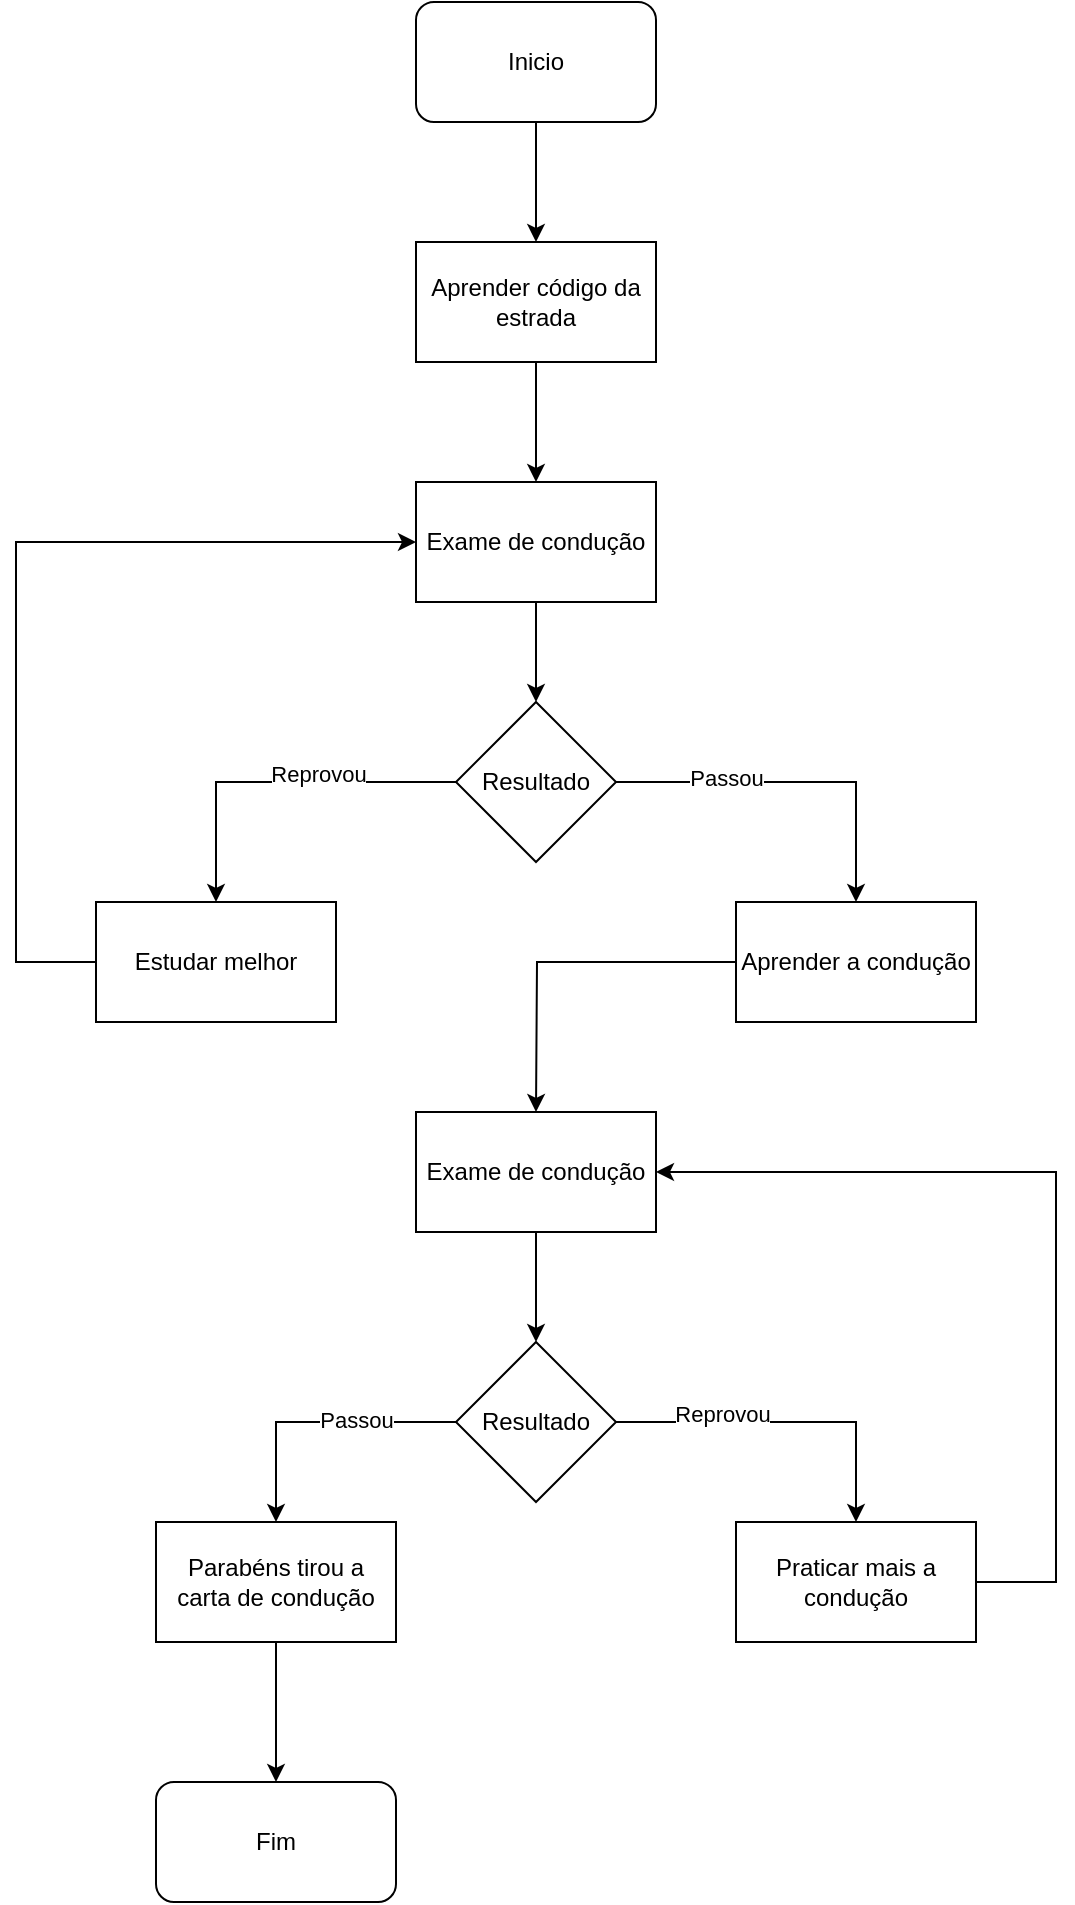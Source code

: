 <mxfile version="24.6.3" type="device">
  <diagram name="Página-1" id="KINBo87TWpfOUl5rChwO">
    <mxGraphModel dx="2074" dy="1178" grid="1" gridSize="10" guides="1" tooltips="1" connect="1" arrows="1" fold="1" page="1" pageScale="1" pageWidth="827" pageHeight="1169" math="0" shadow="0">
      <root>
        <mxCell id="0" />
        <mxCell id="1" parent="0" />
        <mxCell id="DuSQIHQjFHEqa3u9DtBY-8" style="edgeStyle=orthogonalEdgeStyle;rounded=0;orthogonalLoop=1;jettySize=auto;html=1;entryX=0.5;entryY=0;entryDx=0;entryDy=0;" edge="1" parent="1" source="DuSQIHQjFHEqa3u9DtBY-2" target="DuSQIHQjFHEqa3u9DtBY-3">
          <mxGeometry relative="1" as="geometry" />
        </mxCell>
        <mxCell id="DuSQIHQjFHEqa3u9DtBY-2" value="Inicio" style="rounded=1;whiteSpace=wrap;html=1;" vertex="1" parent="1">
          <mxGeometry x="340" y="30" width="120" height="60" as="geometry" />
        </mxCell>
        <mxCell id="DuSQIHQjFHEqa3u9DtBY-9" style="edgeStyle=orthogonalEdgeStyle;rounded=0;orthogonalLoop=1;jettySize=auto;html=1;" edge="1" parent="1" source="DuSQIHQjFHEqa3u9DtBY-3" target="DuSQIHQjFHEqa3u9DtBY-6">
          <mxGeometry relative="1" as="geometry" />
        </mxCell>
        <mxCell id="DuSQIHQjFHEqa3u9DtBY-3" value="Aprender código da estrada" style="rounded=0;whiteSpace=wrap;html=1;" vertex="1" parent="1">
          <mxGeometry x="340" y="150" width="120" height="60" as="geometry" />
        </mxCell>
        <mxCell id="DuSQIHQjFHEqa3u9DtBY-10" style="edgeStyle=orthogonalEdgeStyle;rounded=0;orthogonalLoop=1;jettySize=auto;html=1;entryX=0.5;entryY=0;entryDx=0;entryDy=0;" edge="1" parent="1" source="DuSQIHQjFHEqa3u9DtBY-6" target="DuSQIHQjFHEqa3u9DtBY-7">
          <mxGeometry relative="1" as="geometry" />
        </mxCell>
        <mxCell id="DuSQIHQjFHEqa3u9DtBY-6" value="Exame de condução" style="rounded=0;whiteSpace=wrap;html=1;" vertex="1" parent="1">
          <mxGeometry x="340" y="270" width="120" height="60" as="geometry" />
        </mxCell>
        <mxCell id="DuSQIHQjFHEqa3u9DtBY-13" style="edgeStyle=orthogonalEdgeStyle;rounded=0;orthogonalLoop=1;jettySize=auto;html=1;" edge="1" parent="1" source="DuSQIHQjFHEqa3u9DtBY-7" target="DuSQIHQjFHEqa3u9DtBY-12">
          <mxGeometry relative="1" as="geometry" />
        </mxCell>
        <mxCell id="DuSQIHQjFHEqa3u9DtBY-17" value="Reprovou" style="edgeLabel;html=1;align=center;verticalAlign=middle;resizable=0;points=[];" vertex="1" connectable="0" parent="DuSQIHQjFHEqa3u9DtBY-13">
          <mxGeometry x="-0.233" y="-4" relative="1" as="geometry">
            <mxPoint as="offset" />
          </mxGeometry>
        </mxCell>
        <mxCell id="DuSQIHQjFHEqa3u9DtBY-14" style="edgeStyle=orthogonalEdgeStyle;rounded=0;orthogonalLoop=1;jettySize=auto;html=1;" edge="1" parent="1" source="DuSQIHQjFHEqa3u9DtBY-7" target="DuSQIHQjFHEqa3u9DtBY-11">
          <mxGeometry relative="1" as="geometry" />
        </mxCell>
        <mxCell id="DuSQIHQjFHEqa3u9DtBY-16" value="Passou" style="edgeLabel;html=1;align=center;verticalAlign=middle;resizable=0;points=[];" vertex="1" connectable="0" parent="DuSQIHQjFHEqa3u9DtBY-14">
          <mxGeometry x="-0.389" y="2" relative="1" as="geometry">
            <mxPoint as="offset" />
          </mxGeometry>
        </mxCell>
        <mxCell id="DuSQIHQjFHEqa3u9DtBY-7" value="Resultado" style="rhombus;whiteSpace=wrap;html=1;" vertex="1" parent="1">
          <mxGeometry x="360" y="380" width="80" height="80" as="geometry" />
        </mxCell>
        <mxCell id="DuSQIHQjFHEqa3u9DtBY-20" style="edgeStyle=orthogonalEdgeStyle;rounded=0;orthogonalLoop=1;jettySize=auto;html=1;entryX=0.5;entryY=0;entryDx=0;entryDy=0;" edge="1" parent="1" source="DuSQIHQjFHEqa3u9DtBY-11">
          <mxGeometry relative="1" as="geometry">
            <mxPoint x="400" y="585" as="targetPoint" />
          </mxGeometry>
        </mxCell>
        <mxCell id="DuSQIHQjFHEqa3u9DtBY-11" value="Aprender a condução" style="rounded=0;whiteSpace=wrap;html=1;" vertex="1" parent="1">
          <mxGeometry x="500" y="480" width="120" height="60" as="geometry" />
        </mxCell>
        <mxCell id="DuSQIHQjFHEqa3u9DtBY-15" style="edgeStyle=orthogonalEdgeStyle;rounded=0;orthogonalLoop=1;jettySize=auto;html=1;entryX=0;entryY=0.5;entryDx=0;entryDy=0;" edge="1" parent="1" source="DuSQIHQjFHEqa3u9DtBY-12" target="DuSQIHQjFHEqa3u9DtBY-6">
          <mxGeometry relative="1" as="geometry">
            <Array as="points">
              <mxPoint x="140" y="510" />
              <mxPoint x="140" y="300" />
            </Array>
          </mxGeometry>
        </mxCell>
        <mxCell id="DuSQIHQjFHEqa3u9DtBY-12" value="Estudar melhor" style="rounded=0;whiteSpace=wrap;html=1;" vertex="1" parent="1">
          <mxGeometry x="180" y="480" width="120" height="60" as="geometry" />
        </mxCell>
        <mxCell id="DuSQIHQjFHEqa3u9DtBY-23" style="edgeStyle=orthogonalEdgeStyle;rounded=0;orthogonalLoop=1;jettySize=auto;html=1;" edge="1" parent="1" source="DuSQIHQjFHEqa3u9DtBY-21" target="DuSQIHQjFHEqa3u9DtBY-22">
          <mxGeometry relative="1" as="geometry" />
        </mxCell>
        <mxCell id="DuSQIHQjFHEqa3u9DtBY-21" value="Exame de condução" style="rounded=0;whiteSpace=wrap;html=1;" vertex="1" parent="1">
          <mxGeometry x="340" y="585" width="120" height="60" as="geometry" />
        </mxCell>
        <mxCell id="DuSQIHQjFHEqa3u9DtBY-26" style="edgeStyle=orthogonalEdgeStyle;rounded=0;orthogonalLoop=1;jettySize=auto;html=1;entryX=0.5;entryY=0;entryDx=0;entryDy=0;" edge="1" parent="1" source="DuSQIHQjFHEqa3u9DtBY-22" target="DuSQIHQjFHEqa3u9DtBY-24">
          <mxGeometry relative="1" as="geometry" />
        </mxCell>
        <mxCell id="DuSQIHQjFHEqa3u9DtBY-29" value="Reprovou" style="edgeLabel;html=1;align=center;verticalAlign=middle;resizable=0;points=[];" vertex="1" connectable="0" parent="DuSQIHQjFHEqa3u9DtBY-26">
          <mxGeometry x="-0.377" y="4" relative="1" as="geometry">
            <mxPoint as="offset" />
          </mxGeometry>
        </mxCell>
        <mxCell id="DuSQIHQjFHEqa3u9DtBY-27" style="edgeStyle=orthogonalEdgeStyle;rounded=0;orthogonalLoop=1;jettySize=auto;html=1;entryX=0.5;entryY=0;entryDx=0;entryDy=0;" edge="1" parent="1" source="DuSQIHQjFHEqa3u9DtBY-22" target="DuSQIHQjFHEqa3u9DtBY-25">
          <mxGeometry relative="1" as="geometry" />
        </mxCell>
        <mxCell id="DuSQIHQjFHEqa3u9DtBY-30" value="Passou" style="edgeLabel;html=1;align=center;verticalAlign=middle;resizable=0;points=[];" vertex="1" connectable="0" parent="DuSQIHQjFHEqa3u9DtBY-27">
          <mxGeometry x="-0.286" y="-1" relative="1" as="geometry">
            <mxPoint as="offset" />
          </mxGeometry>
        </mxCell>
        <mxCell id="DuSQIHQjFHEqa3u9DtBY-22" value="Resultado" style="rhombus;whiteSpace=wrap;html=1;" vertex="1" parent="1">
          <mxGeometry x="360" y="700" width="80" height="80" as="geometry" />
        </mxCell>
        <mxCell id="DuSQIHQjFHEqa3u9DtBY-28" style="edgeStyle=orthogonalEdgeStyle;rounded=0;orthogonalLoop=1;jettySize=auto;html=1;entryX=1;entryY=0.5;entryDx=0;entryDy=0;" edge="1" parent="1" source="DuSQIHQjFHEqa3u9DtBY-24" target="DuSQIHQjFHEqa3u9DtBY-21">
          <mxGeometry relative="1" as="geometry">
            <Array as="points">
              <mxPoint x="660" y="820" />
              <mxPoint x="660" y="615" />
            </Array>
          </mxGeometry>
        </mxCell>
        <mxCell id="DuSQIHQjFHEqa3u9DtBY-24" value="Praticar mais a condução" style="rounded=0;whiteSpace=wrap;html=1;" vertex="1" parent="1">
          <mxGeometry x="500" y="790" width="120" height="60" as="geometry" />
        </mxCell>
        <mxCell id="DuSQIHQjFHEqa3u9DtBY-32" style="edgeStyle=orthogonalEdgeStyle;rounded=0;orthogonalLoop=1;jettySize=auto;html=1;entryX=0.5;entryY=0;entryDx=0;entryDy=0;" edge="1" parent="1" source="DuSQIHQjFHEqa3u9DtBY-25" target="DuSQIHQjFHEqa3u9DtBY-31">
          <mxGeometry relative="1" as="geometry" />
        </mxCell>
        <mxCell id="DuSQIHQjFHEqa3u9DtBY-25" value="Parabéns tirou a carta de condução" style="rounded=0;whiteSpace=wrap;html=1;" vertex="1" parent="1">
          <mxGeometry x="210" y="790" width="120" height="60" as="geometry" />
        </mxCell>
        <mxCell id="DuSQIHQjFHEqa3u9DtBY-31" value="Fim" style="rounded=1;whiteSpace=wrap;html=1;" vertex="1" parent="1">
          <mxGeometry x="210" y="920" width="120" height="60" as="geometry" />
        </mxCell>
      </root>
    </mxGraphModel>
  </diagram>
</mxfile>
